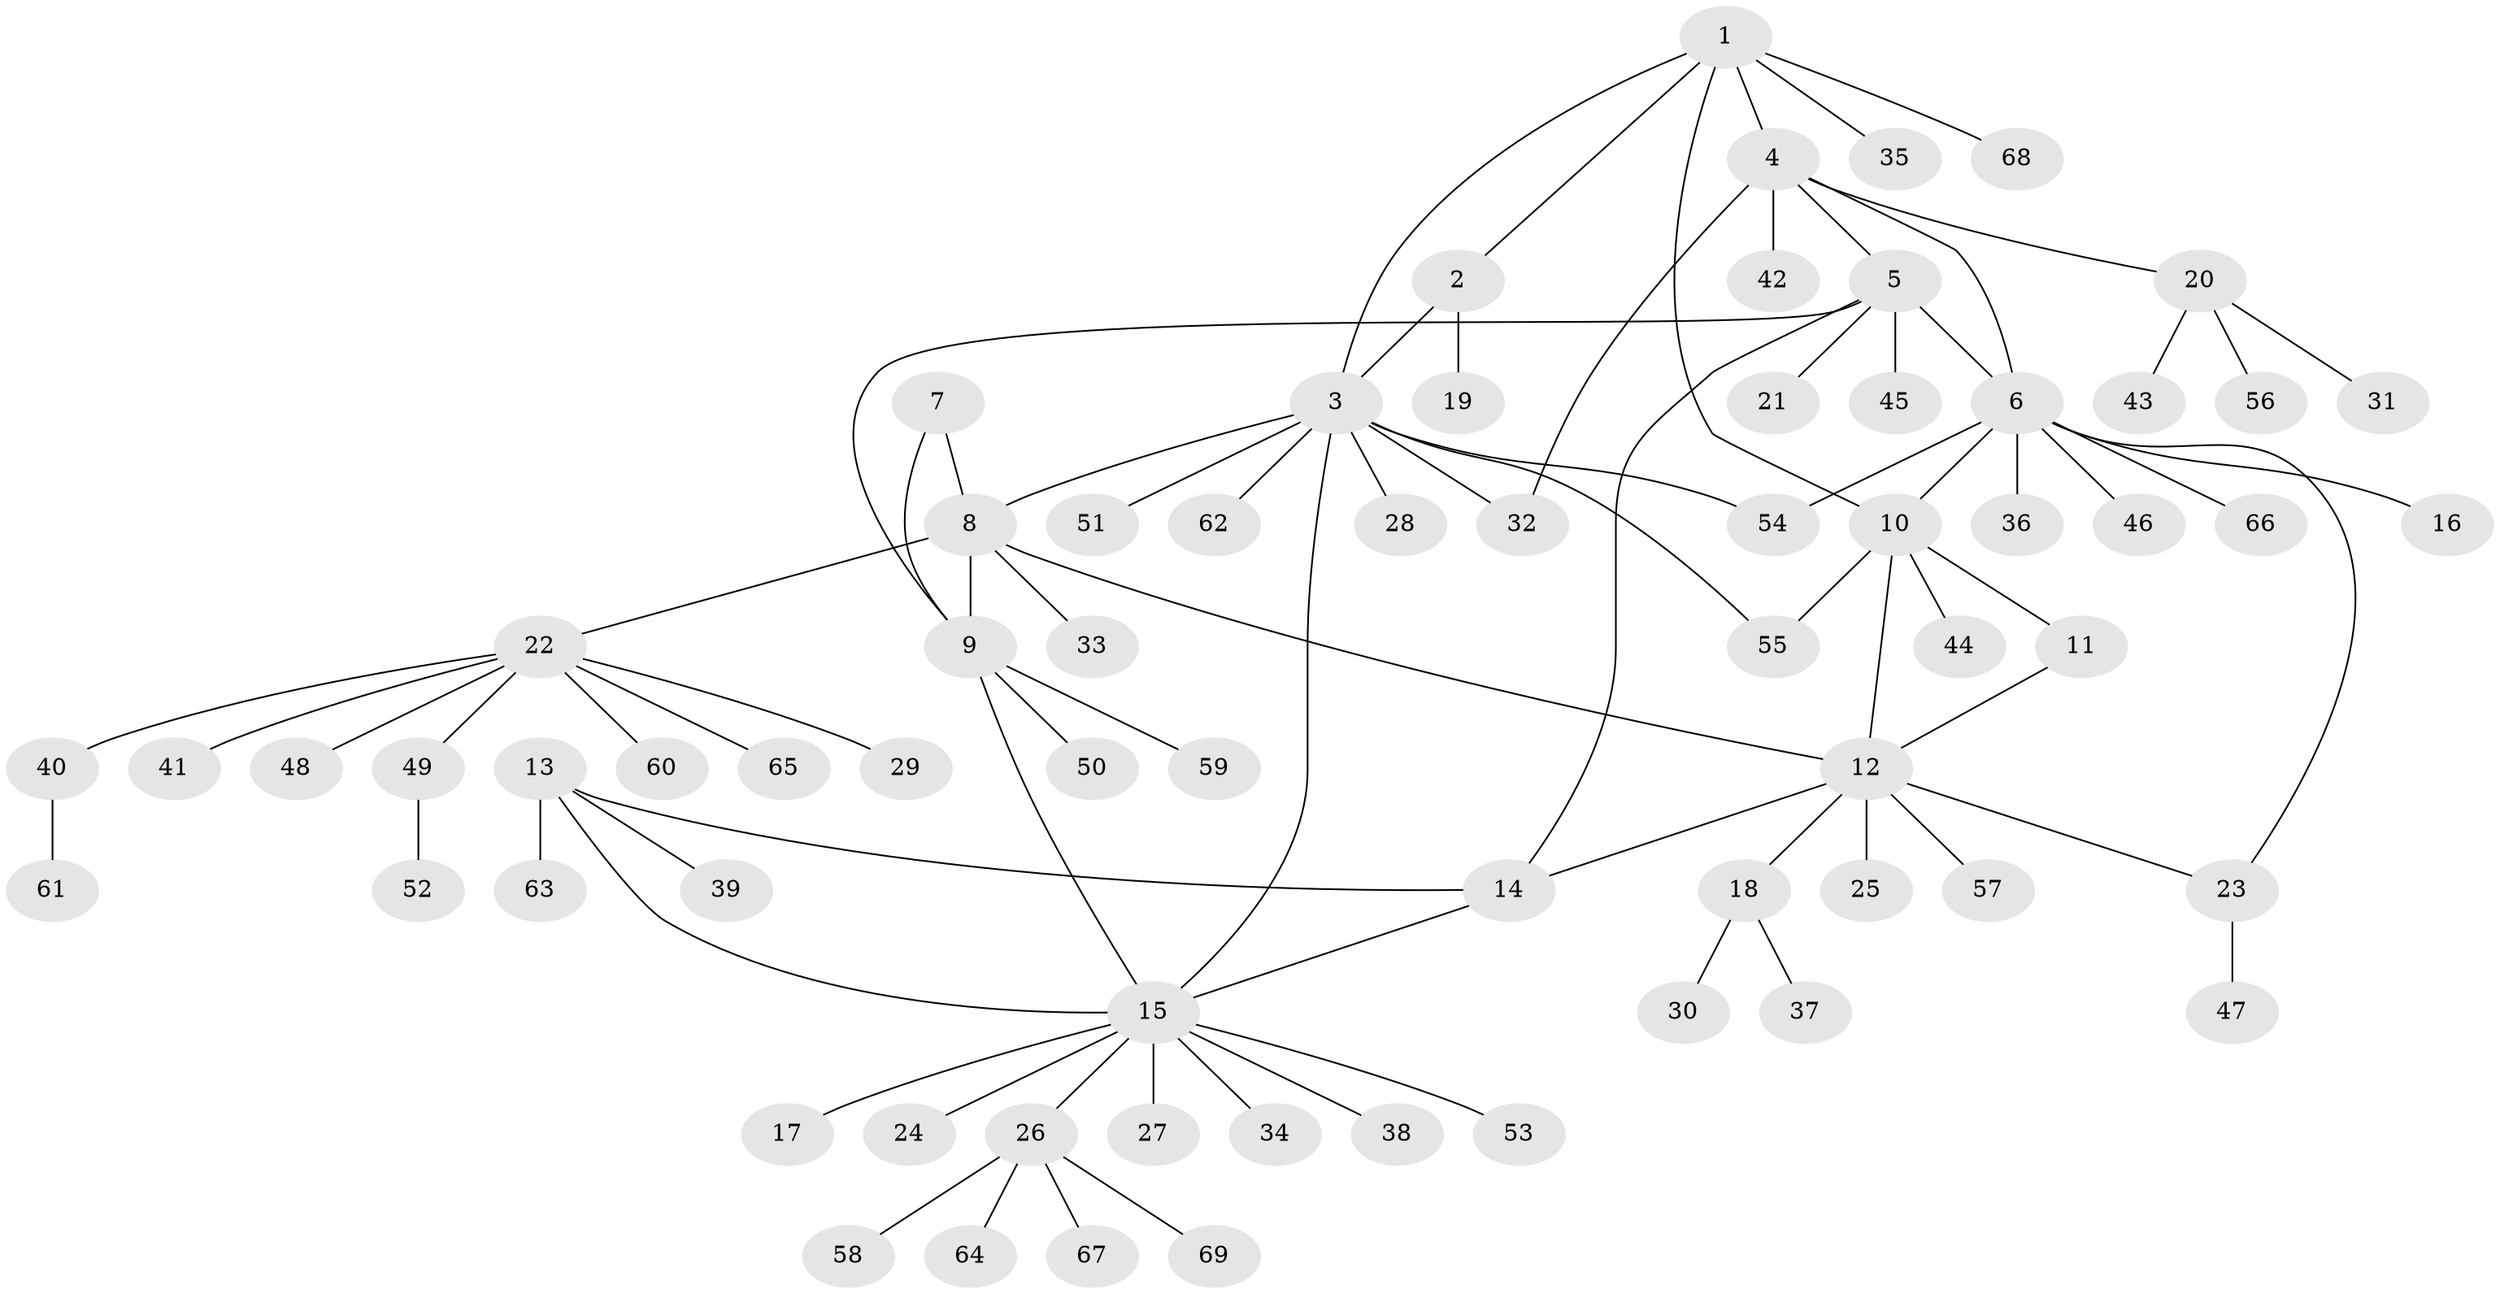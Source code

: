 // coarse degree distribution, {6: 0.03773584905660377, 9: 0.018867924528301886, 8: 0.05660377358490566, 5: 0.018867924528301886, 4: 0.05660377358490566, 7: 0.018867924528301886, 3: 0.03773584905660377, 10: 0.018867924528301886, 1: 0.660377358490566, 2: 0.07547169811320754}
// Generated by graph-tools (version 1.1) at 2025/24/03/03/25 07:24:17]
// undirected, 69 vertices, 83 edges
graph export_dot {
graph [start="1"]
  node [color=gray90,style=filled];
  1;
  2;
  3;
  4;
  5;
  6;
  7;
  8;
  9;
  10;
  11;
  12;
  13;
  14;
  15;
  16;
  17;
  18;
  19;
  20;
  21;
  22;
  23;
  24;
  25;
  26;
  27;
  28;
  29;
  30;
  31;
  32;
  33;
  34;
  35;
  36;
  37;
  38;
  39;
  40;
  41;
  42;
  43;
  44;
  45;
  46;
  47;
  48;
  49;
  50;
  51;
  52;
  53;
  54;
  55;
  56;
  57;
  58;
  59;
  60;
  61;
  62;
  63;
  64;
  65;
  66;
  67;
  68;
  69;
  1 -- 2;
  1 -- 3;
  1 -- 4;
  1 -- 10;
  1 -- 35;
  1 -- 68;
  2 -- 3;
  2 -- 19;
  3 -- 8;
  3 -- 15;
  3 -- 28;
  3 -- 32;
  3 -- 51;
  3 -- 54;
  3 -- 55;
  3 -- 62;
  4 -- 5;
  4 -- 6;
  4 -- 20;
  4 -- 32;
  4 -- 42;
  5 -- 6;
  5 -- 9;
  5 -- 14;
  5 -- 21;
  5 -- 45;
  6 -- 10;
  6 -- 16;
  6 -- 23;
  6 -- 36;
  6 -- 46;
  6 -- 54;
  6 -- 66;
  7 -- 8;
  7 -- 9;
  8 -- 9;
  8 -- 12;
  8 -- 22;
  8 -- 33;
  9 -- 15;
  9 -- 50;
  9 -- 59;
  10 -- 11;
  10 -- 12;
  10 -- 44;
  10 -- 55;
  11 -- 12;
  12 -- 14;
  12 -- 18;
  12 -- 23;
  12 -- 25;
  12 -- 57;
  13 -- 14;
  13 -- 15;
  13 -- 39;
  13 -- 63;
  14 -- 15;
  15 -- 17;
  15 -- 24;
  15 -- 26;
  15 -- 27;
  15 -- 34;
  15 -- 38;
  15 -- 53;
  18 -- 30;
  18 -- 37;
  20 -- 31;
  20 -- 43;
  20 -- 56;
  22 -- 29;
  22 -- 40;
  22 -- 41;
  22 -- 48;
  22 -- 49;
  22 -- 60;
  22 -- 65;
  23 -- 47;
  26 -- 58;
  26 -- 64;
  26 -- 67;
  26 -- 69;
  40 -- 61;
  49 -- 52;
}
